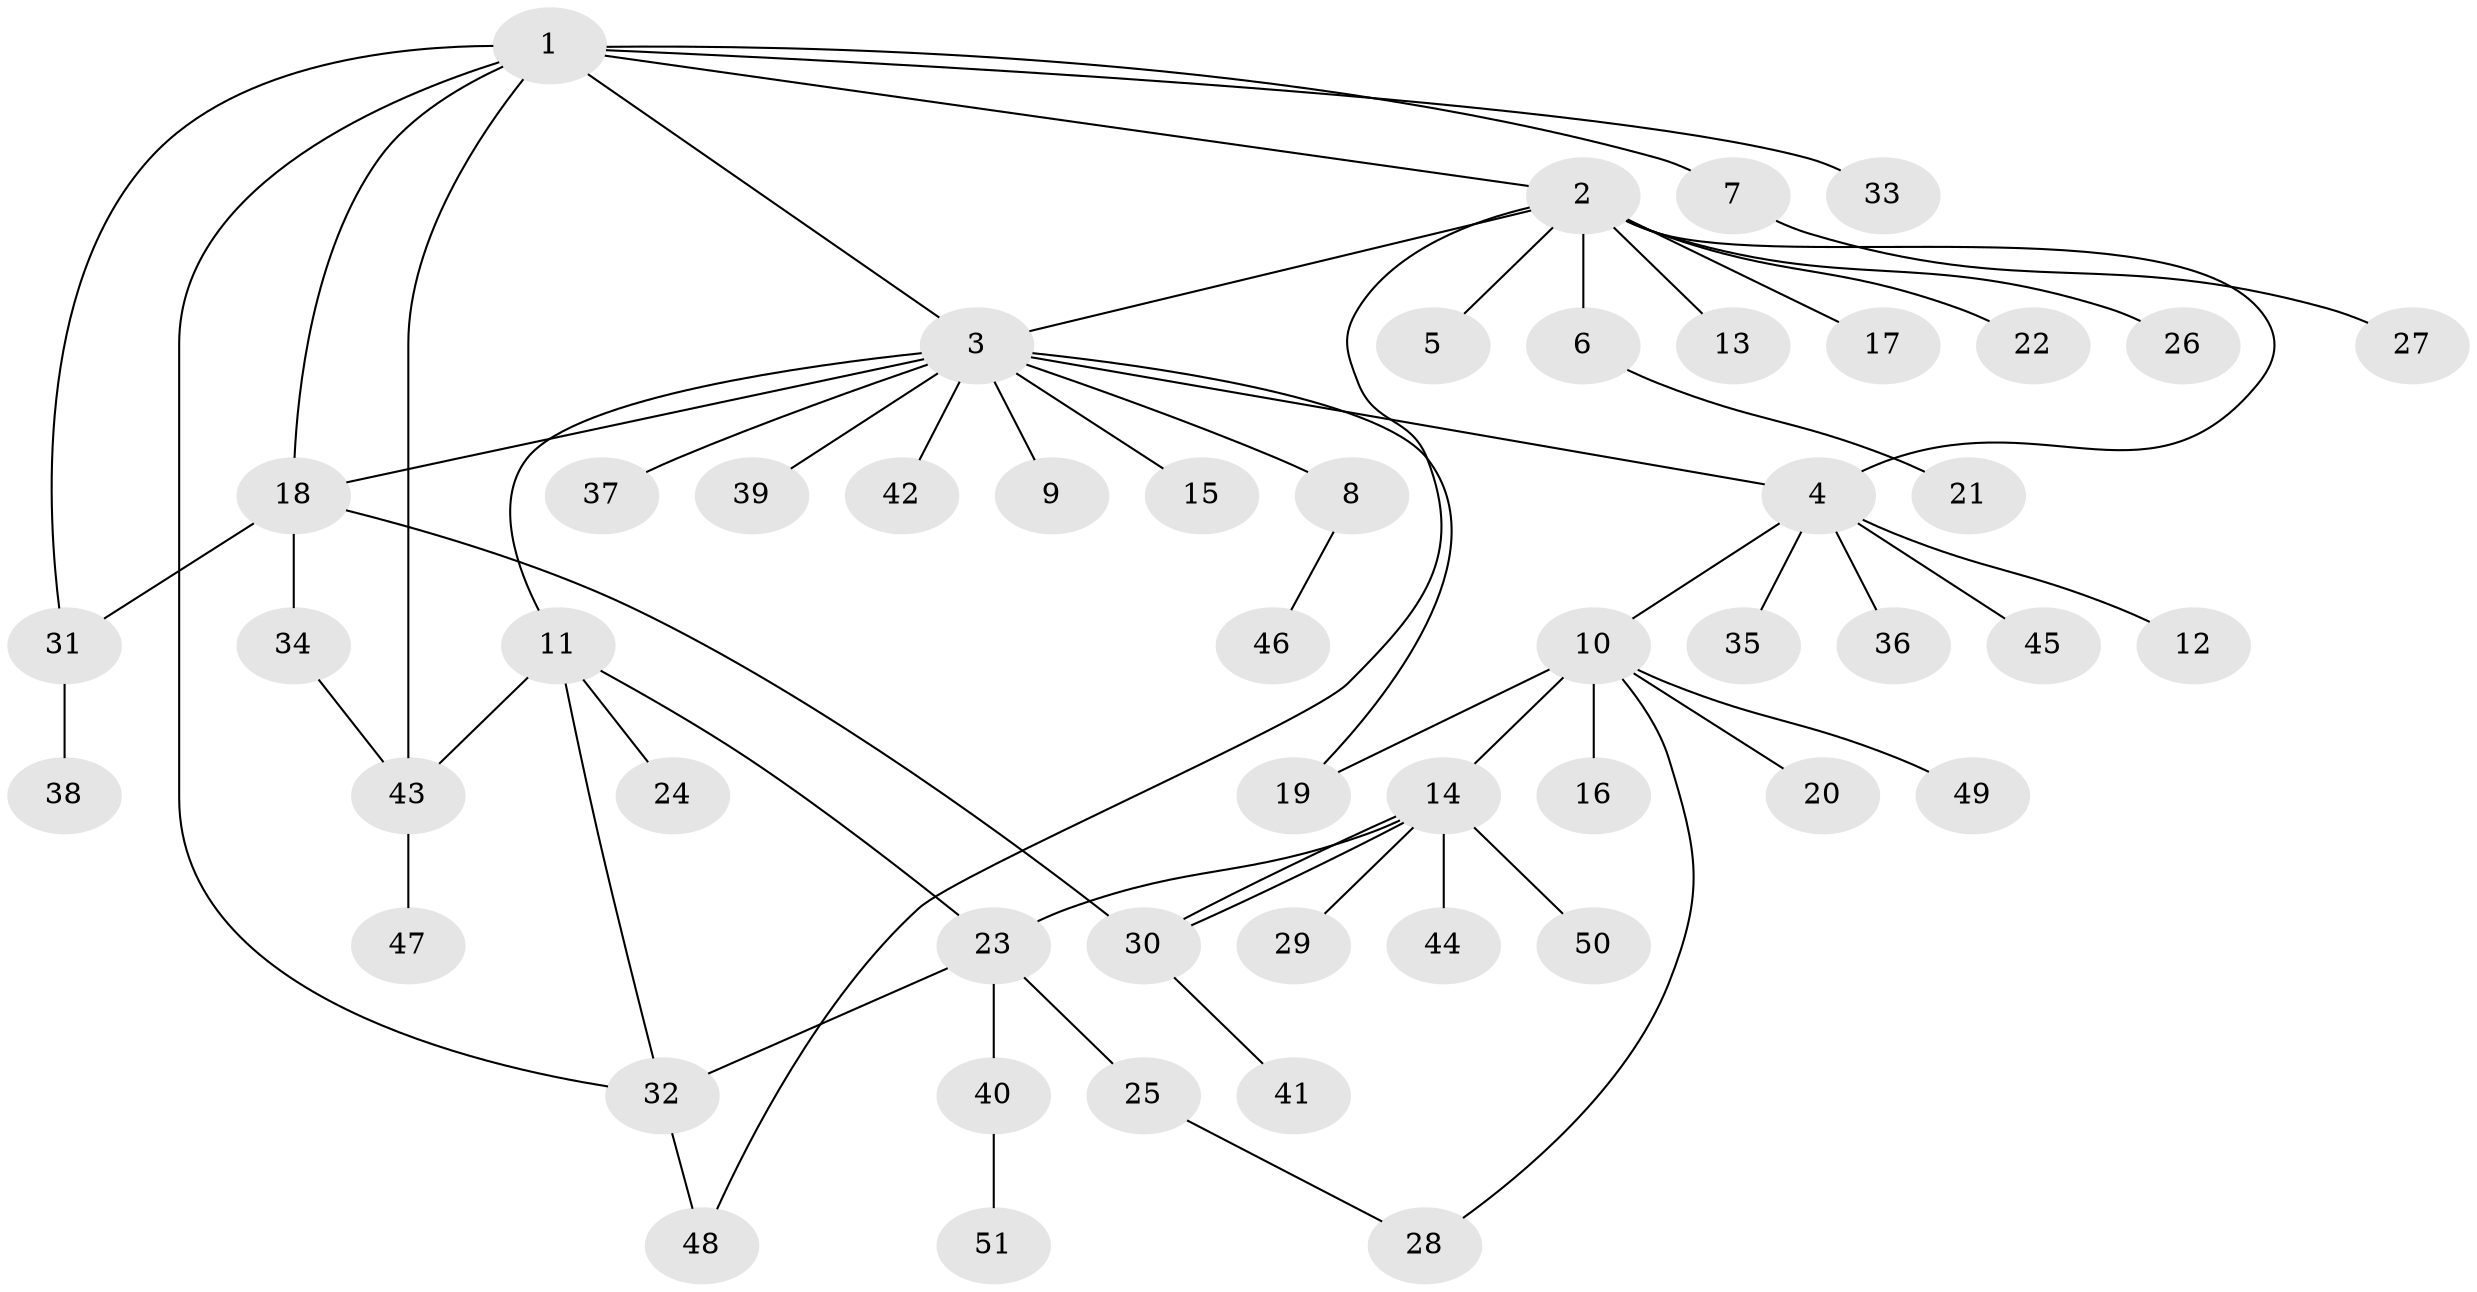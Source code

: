// Generated by graph-tools (version 1.1) at 2025/01/03/09/25 03:01:39]
// undirected, 51 vertices, 64 edges
graph export_dot {
graph [start="1"]
  node [color=gray90,style=filled];
  1;
  2;
  3;
  4;
  5;
  6;
  7;
  8;
  9;
  10;
  11;
  12;
  13;
  14;
  15;
  16;
  17;
  18;
  19;
  20;
  21;
  22;
  23;
  24;
  25;
  26;
  27;
  28;
  29;
  30;
  31;
  32;
  33;
  34;
  35;
  36;
  37;
  38;
  39;
  40;
  41;
  42;
  43;
  44;
  45;
  46;
  47;
  48;
  49;
  50;
  51;
  1 -- 2;
  1 -- 3;
  1 -- 7;
  1 -- 18;
  1 -- 31;
  1 -- 32;
  1 -- 33;
  1 -- 43;
  2 -- 3;
  2 -- 4;
  2 -- 5;
  2 -- 6;
  2 -- 13;
  2 -- 17;
  2 -- 22;
  2 -- 26;
  2 -- 48;
  3 -- 4;
  3 -- 8;
  3 -- 9;
  3 -- 11;
  3 -- 15;
  3 -- 18;
  3 -- 19;
  3 -- 37;
  3 -- 39;
  3 -- 42;
  4 -- 10;
  4 -- 12;
  4 -- 35;
  4 -- 36;
  4 -- 45;
  6 -- 21;
  7 -- 27;
  8 -- 46;
  10 -- 14;
  10 -- 16;
  10 -- 19;
  10 -- 20;
  10 -- 28;
  10 -- 49;
  11 -- 23;
  11 -- 24;
  11 -- 32;
  11 -- 43;
  14 -- 23;
  14 -- 29;
  14 -- 30;
  14 -- 30;
  14 -- 44;
  14 -- 50;
  18 -- 30;
  18 -- 31;
  18 -- 34;
  23 -- 25;
  23 -- 32;
  23 -- 40;
  25 -- 28;
  30 -- 41;
  31 -- 38;
  32 -- 48;
  34 -- 43;
  40 -- 51;
  43 -- 47;
}
